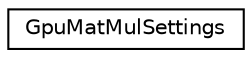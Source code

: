 digraph "Graphical Class Hierarchy"
{
 // LATEX_PDF_SIZE
  edge [fontname="Helvetica",fontsize="10",labelfontname="Helvetica",labelfontsize="10"];
  node [fontname="Helvetica",fontsize="10",shape=record];
  rankdir="LR";
  Node0 [label="GpuMatMulSettings",height=0.2,width=0.4,color="black", fillcolor="white", style="filled",URL="$classarm__compute_1_1_gpu_mat_mul_settings.xhtml",tooltip="Settings for MatMul OpenCL implementation."];
}
